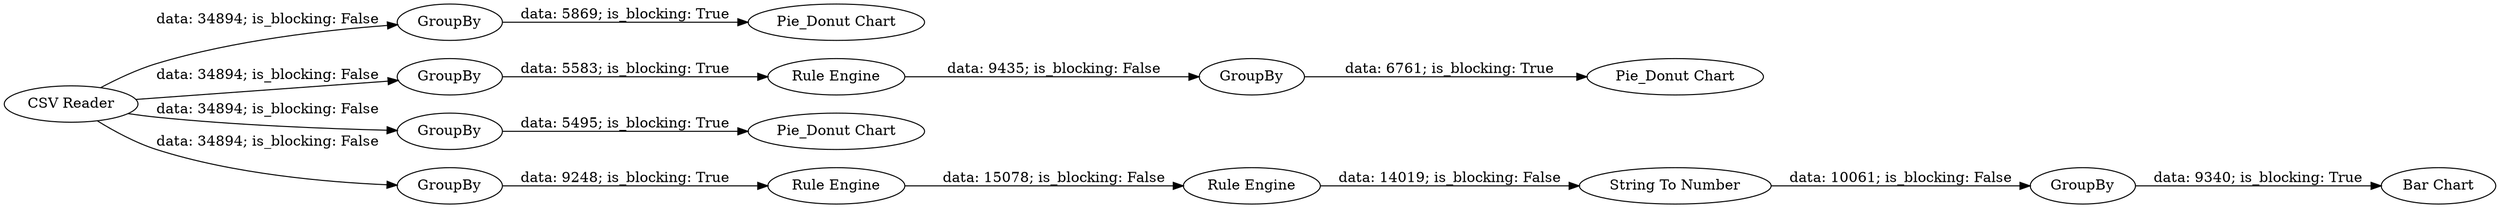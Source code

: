 digraph {
	"4586434045289028941_3" [label=GroupBy]
	"4586434045289028941_14" [label=GroupBy]
	"4586434045289028941_12" [label=GroupBy]
	"4586434045289028941_13" [label="Rule Engine"]
	"4586434045289028941_8" [label="Rule Engine"]
	"4586434045289028941_15" [label="Pie_Donut Chart"]
	"4586434045289028941_10" [label="Pie_Donut Chart"]
	"4586434045289028941_2" [label=GroupBy]
	"4586434045289028941_4" [label=GroupBy]
	"4586434045289028941_11" [label="Pie_Donut Chart"]
	"4586434045289028941_6" [label=GroupBy]
	"4586434045289028941_1" [label="CSV Reader"]
	"4586434045289028941_7" [label="String To Number"]
	"4586434045289028941_9" [label="Bar Chart"]
	"4586434045289028941_5" [label="Rule Engine"]
	"4586434045289028941_8" -> "4586434045289028941_7" [label="data: 14019; is_blocking: False"]
	"4586434045289028941_1" -> "4586434045289028941_12" [label="data: 34894; is_blocking: False"]
	"4586434045289028941_1" -> "4586434045289028941_3" [label="data: 34894; is_blocking: False"]
	"4586434045289028941_5" -> "4586434045289028941_8" [label="data: 15078; is_blocking: False"]
	"4586434045289028941_1" -> "4586434045289028941_4" [label="data: 34894; is_blocking: False"]
	"4586434045289028941_14" -> "4586434045289028941_15" [label="data: 6761; is_blocking: True"]
	"4586434045289028941_7" -> "4586434045289028941_6" [label="data: 10061; is_blocking: False"]
	"4586434045289028941_1" -> "4586434045289028941_2" [label="data: 34894; is_blocking: False"]
	"4586434045289028941_4" -> "4586434045289028941_5" [label="data: 9248; is_blocking: True"]
	"4586434045289028941_6" -> "4586434045289028941_9" [label="data: 9340; is_blocking: True"]
	"4586434045289028941_12" -> "4586434045289028941_13" [label="data: 5583; is_blocking: True"]
	"4586434045289028941_3" -> "4586434045289028941_11" [label="data: 5869; is_blocking: True"]
	"4586434045289028941_13" -> "4586434045289028941_14" [label="data: 9435; is_blocking: False"]
	"4586434045289028941_2" -> "4586434045289028941_10" [label="data: 5495; is_blocking: True"]
	rankdir=LR
}
